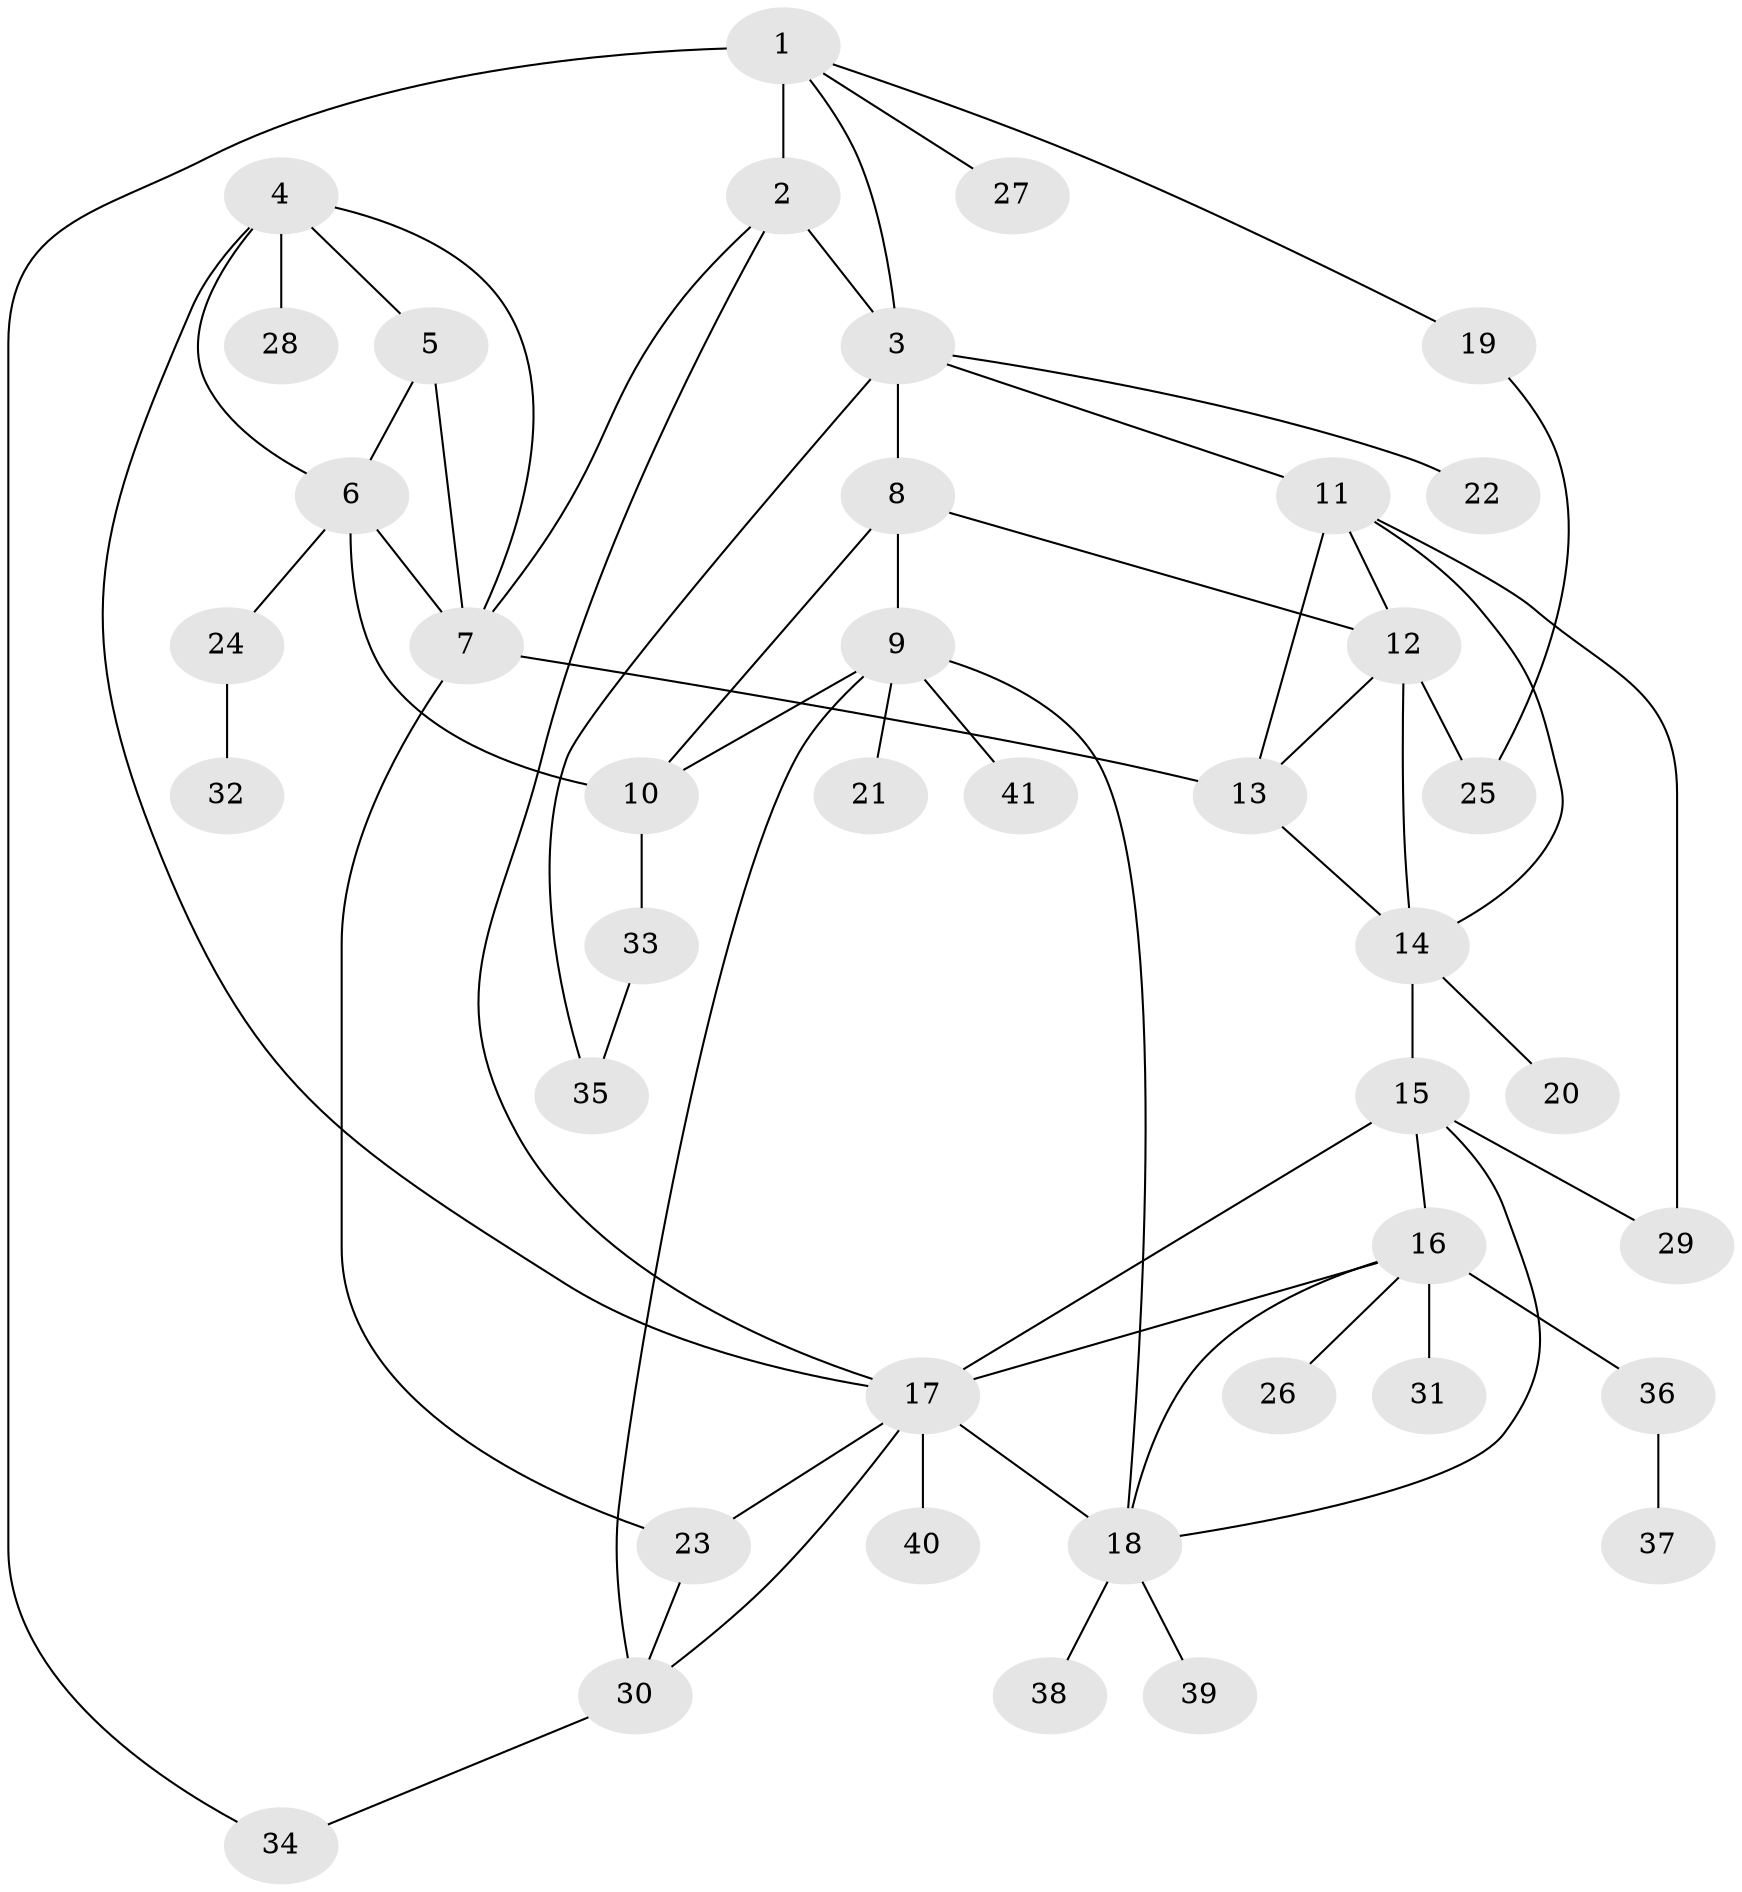 // original degree distribution, {12: 0.010638297872340425, 3: 0.0851063829787234, 9: 0.02127659574468085, 5: 0.0425531914893617, 7: 0.02127659574468085, 4: 0.031914893617021274, 8: 0.02127659574468085, 10: 0.0425531914893617, 6: 0.02127659574468085, 2: 0.0851063829787234, 1: 0.6170212765957447}
// Generated by graph-tools (version 1.1) at 2025/52/03/04/25 22:52:12]
// undirected, 41 vertices, 64 edges
graph export_dot {
  node [color=gray90,style=filled];
  1;
  2;
  3;
  4;
  5;
  6;
  7;
  8;
  9;
  10;
  11;
  12;
  13;
  14;
  15;
  16;
  17;
  18;
  19;
  20;
  21;
  22;
  23;
  24;
  25;
  26;
  27;
  28;
  29;
  30;
  31;
  32;
  33;
  34;
  35;
  36;
  37;
  38;
  39;
  40;
  41;
  1 -- 2 [weight=7.0];
  1 -- 3 [weight=1.0];
  1 -- 19 [weight=1.0];
  1 -- 27 [weight=1.0];
  1 -- 34 [weight=1.0];
  2 -- 3 [weight=2.0];
  2 -- 7 [weight=1.0];
  2 -- 17 [weight=1.0];
  3 -- 8 [weight=1.0];
  3 -- 11 [weight=1.0];
  3 -- 22 [weight=2.0];
  3 -- 35 [weight=1.0];
  4 -- 5 [weight=1.0];
  4 -- 6 [weight=1.0];
  4 -- 7 [weight=1.0];
  4 -- 17 [weight=1.0];
  4 -- 28 [weight=2.0];
  5 -- 6 [weight=1.0];
  5 -- 7 [weight=1.0];
  6 -- 7 [weight=2.0];
  6 -- 10 [weight=1.0];
  6 -- 24 [weight=1.0];
  7 -- 13 [weight=1.0];
  7 -- 23 [weight=1.0];
  8 -- 9 [weight=2.0];
  8 -- 10 [weight=2.0];
  8 -- 12 [weight=1.0];
  9 -- 10 [weight=1.0];
  9 -- 18 [weight=1.0];
  9 -- 21 [weight=1.0];
  9 -- 30 [weight=1.0];
  9 -- 41 [weight=2.0];
  10 -- 33 [weight=3.0];
  11 -- 12 [weight=1.0];
  11 -- 13 [weight=1.0];
  11 -- 14 [weight=1.0];
  11 -- 29 [weight=5.0];
  12 -- 13 [weight=1.0];
  12 -- 14 [weight=1.0];
  12 -- 25 [weight=5.0];
  13 -- 14 [weight=1.0];
  14 -- 15 [weight=1.0];
  14 -- 20 [weight=1.0];
  15 -- 16 [weight=1.0];
  15 -- 17 [weight=1.0];
  15 -- 18 [weight=1.0];
  15 -- 29 [weight=1.0];
  16 -- 17 [weight=1.0];
  16 -- 18 [weight=1.0];
  16 -- 26 [weight=1.0];
  16 -- 31 [weight=4.0];
  16 -- 36 [weight=1.0];
  17 -- 18 [weight=1.0];
  17 -- 23 [weight=1.0];
  17 -- 30 [weight=1.0];
  17 -- 40 [weight=2.0];
  18 -- 38 [weight=1.0];
  18 -- 39 [weight=1.0];
  19 -- 25 [weight=1.0];
  23 -- 30 [weight=1.0];
  24 -- 32 [weight=2.0];
  30 -- 34 [weight=1.0];
  33 -- 35 [weight=1.0];
  36 -- 37 [weight=1.0];
}
